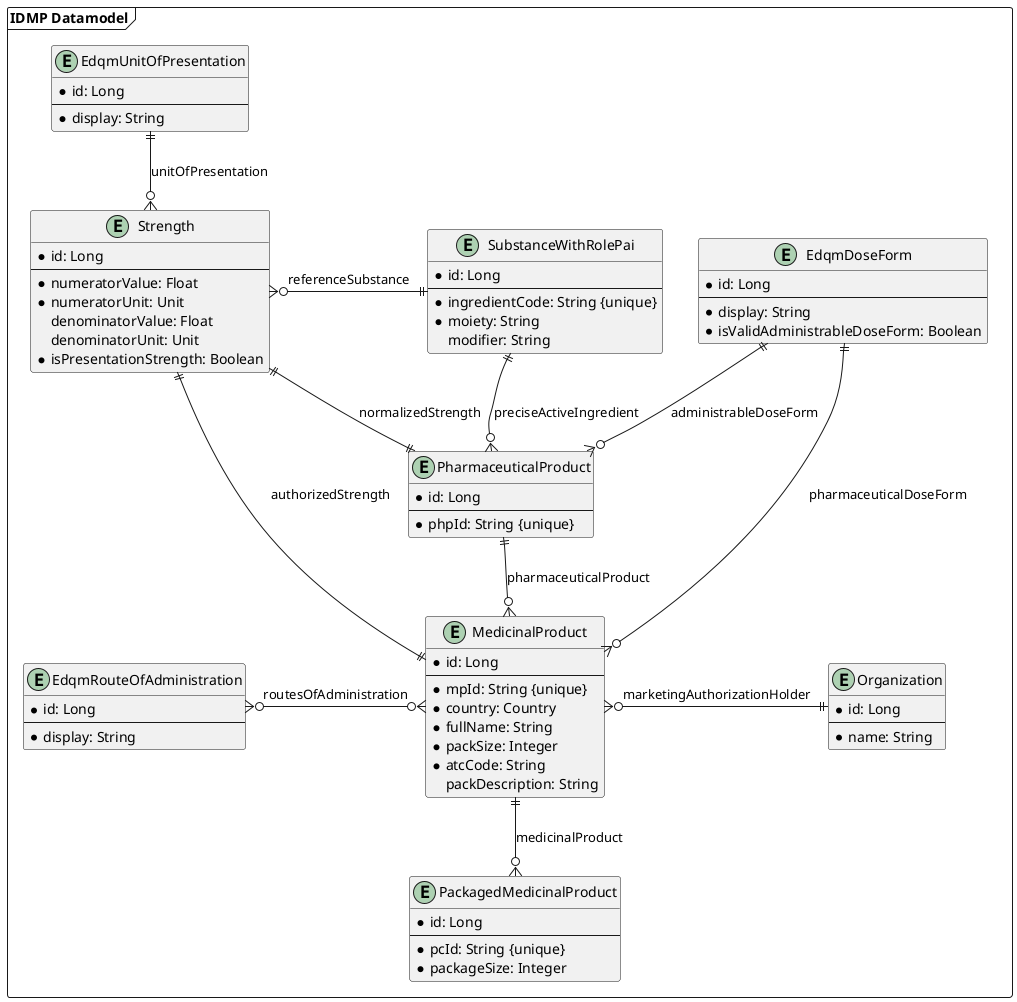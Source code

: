 @startuml
'https://plantuml.com/class-diagram

package "IDMP Datamodel" as idmpDatamodel <<frame>> {
    entity EdqmRouteOfAdministration {
        * id: Long
        --
        * display: String
    }

    entity EdqmUnitOfPresentation {
        * id: Long
        --
        * display: String
    }

    together {
        entity EdqmDoseForm {
            * id: Long
            --
            * display: String
            * isValidAdministrableDoseForm: Boolean
        }

        entity Strength {
            * id: Long
            --
            * numeratorValue: Float
            * numeratorUnit: Unit
            denominatorValue: Float
            denominatorUnit: Unit
            * isPresentationStrength: Boolean
        }

        entity SubstanceWithRolePai {
            * id: Long
            --
            * ingredientCode: String {unique}
            * moiety: String
            modifier: String
        }
    }

    entity PharmaceuticalProduct {
        * id: Long
        --
        * phpId: String {unique}
    }

    entity MedicinalProduct {
        * id: Long
        --
        * mpId: String {unique}
        * country: Country
        * fullName: String
        * packSize: Integer
        * atcCode: String
        packDescription: String
    }

    entity PackagedMedicinalProduct {
        * id: Long
        --
        * pcId: String {unique}
        * packageSize: Integer
    }

    entity Organization {
        * id: Long
        --
        * name: String
    }

    SubstanceWithRolePai ||------o{ PharmaceuticalProduct : preciseActiveIngredient
    EdqmDoseForm ||--o{ PharmaceuticalProduct : administrableDoseForm
    Strength ||--|| PharmaceuticalProduct : normalizedStrength

    PharmaceuticalProduct ||--o{ MedicinalProduct : pharmaceuticalProduct

    MedicinalProduct ||--o{ PackagedMedicinalProduct : medicinalProduct
    MedicinalProduct }o--|| EdqmDoseForm : pharmaceuticalDoseForm
    MedicinalProduct ||--|| Strength : authorizedStrength
    EdqmRouteOfAdministration }o-o{ MedicinalProduct : routesOfAdministration
    EdqmUnitOfPresentation ||--o{ Strength: unitOfPresentation

    MedicinalProduct }o-|| Organization : marketingAuthorizationHolder

    Strength }o-|| SubstanceWithRolePai : referenceSubstance
}
@enduml